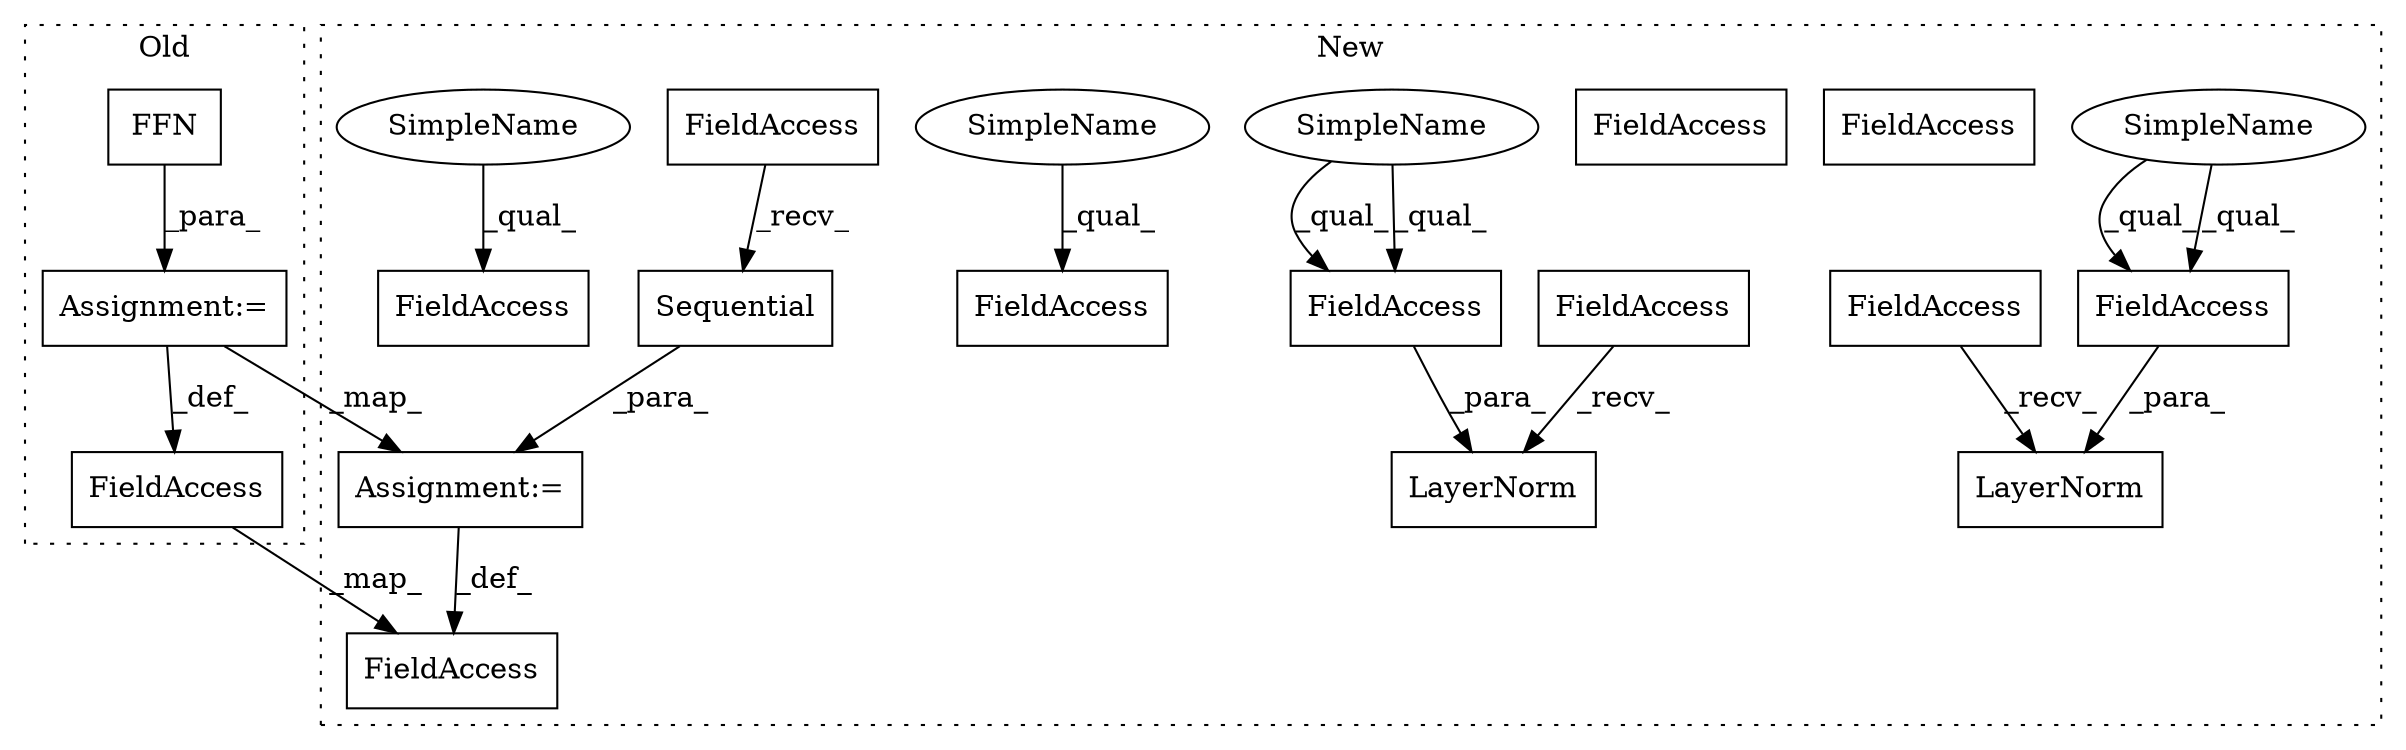 digraph G {
subgraph cluster0 {
1 [label="FFN" a="32" s="3827,3865" l="4,1" shape="box"];
5 [label="Assignment:=" a="7" s="3826" l="1" shape="box"];
6 [label="FieldAccess" a="22" s="3818" l="8" shape="box"];
label = "Old";
style="dotted";
}
subgraph cluster1 {
2 [label="Sequential" a="32" s="3228,3352" l="11,1" shape="box"];
3 [label="FieldAccess" a="22" s="3219" l="8" shape="box"];
4 [label="Assignment:=" a="7" s="3218" l="1" shape="box"];
7 [label="FieldAccess" a="22" s="3210" l="8" shape="box"];
8 [label="FieldAccess" a="22" s="3254" l="12" shape="box"];
9 [label="FieldAccess" a="22" s="3442" l="12" shape="box"];
10 [label="FieldAccess" a="22" s="3339" l="12" shape="box"];
11 [label="FieldAccess" a="22" s="3387" l="12" shape="box"];
12 [label="LayerNorm" a="32" s="3432,3462" l="10,1" shape="box"];
13 [label="FieldAccess" a="22" s="3423" l="8" shape="box"];
14 [label="LayerNorm" a="32" s="3377,3407" l="10,1" shape="box"];
15 [label="FieldAccess" a="22" s="3368" l="8" shape="box"];
16 [label="SimpleName" a="42" s="3442" l="4" shape="ellipse"];
17 [label="SimpleName" a="42" s="3339" l="4" shape="ellipse"];
18 [label="SimpleName" a="42" s="3387" l="4" shape="ellipse"];
19 [label="SimpleName" a="42" s="3254" l="4" shape="ellipse"];
20 [label="FieldAccess" a="22" s="3387" l="12" shape="box"];
21 [label="FieldAccess" a="22" s="3442" l="12" shape="box"];
label = "New";
style="dotted";
}
1 -> 5 [label="_para_"];
2 -> 4 [label="_para_"];
3 -> 2 [label="_recv_"];
4 -> 7 [label="_def_"];
5 -> 6 [label="_def_"];
5 -> 4 [label="_map_"];
6 -> 7 [label="_map_"];
13 -> 12 [label="_recv_"];
15 -> 14 [label="_recv_"];
16 -> 21 [label="_qual_"];
16 -> 21 [label="_qual_"];
17 -> 10 [label="_qual_"];
18 -> 20 [label="_qual_"];
18 -> 20 [label="_qual_"];
19 -> 8 [label="_qual_"];
20 -> 14 [label="_para_"];
21 -> 12 [label="_para_"];
}